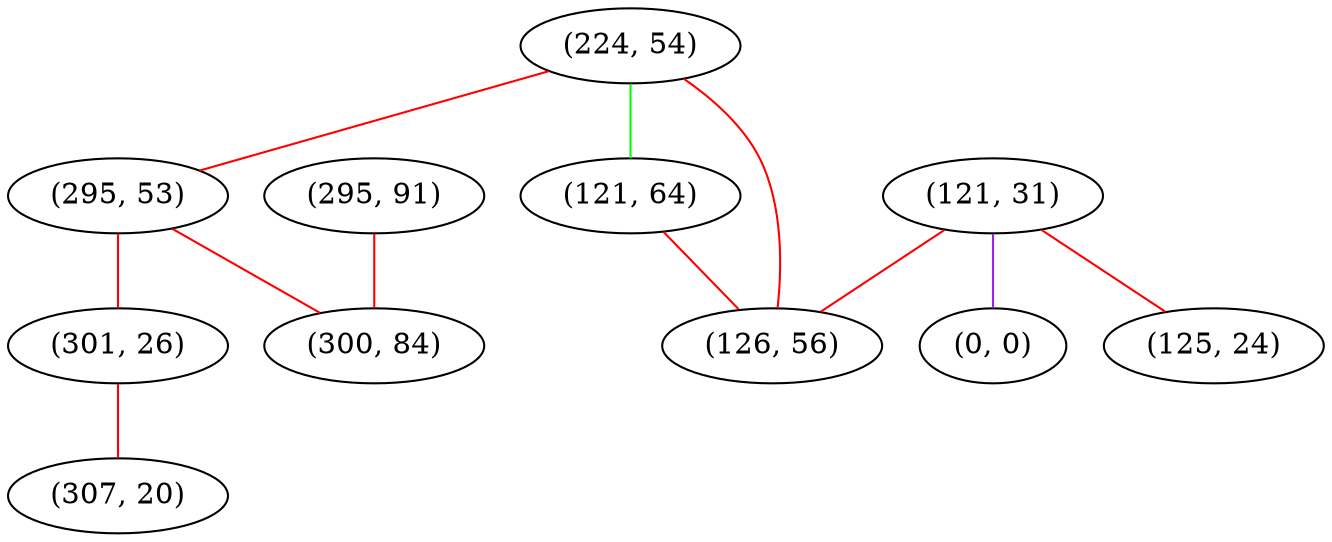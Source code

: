 graph "" {
"(224, 54)";
"(295, 53)";
"(121, 31)";
"(295, 91)";
"(301, 26)";
"(0, 0)";
"(121, 64)";
"(300, 84)";
"(125, 24)";
"(307, 20)";
"(126, 56)";
"(224, 54)" -- "(121, 64)"  [color=green, key=0, weight=2];
"(224, 54)" -- "(295, 53)"  [color=red, key=0, weight=1];
"(224, 54)" -- "(126, 56)"  [color=red, key=0, weight=1];
"(295, 53)" -- "(300, 84)"  [color=red, key=0, weight=1];
"(295, 53)" -- "(301, 26)"  [color=red, key=0, weight=1];
"(121, 31)" -- "(0, 0)"  [color=purple, key=0, weight=4];
"(121, 31)" -- "(126, 56)"  [color=red, key=0, weight=1];
"(121, 31)" -- "(125, 24)"  [color=red, key=0, weight=1];
"(295, 91)" -- "(300, 84)"  [color=red, key=0, weight=1];
"(301, 26)" -- "(307, 20)"  [color=red, key=0, weight=1];
"(121, 64)" -- "(126, 56)"  [color=red, key=0, weight=1];
}
